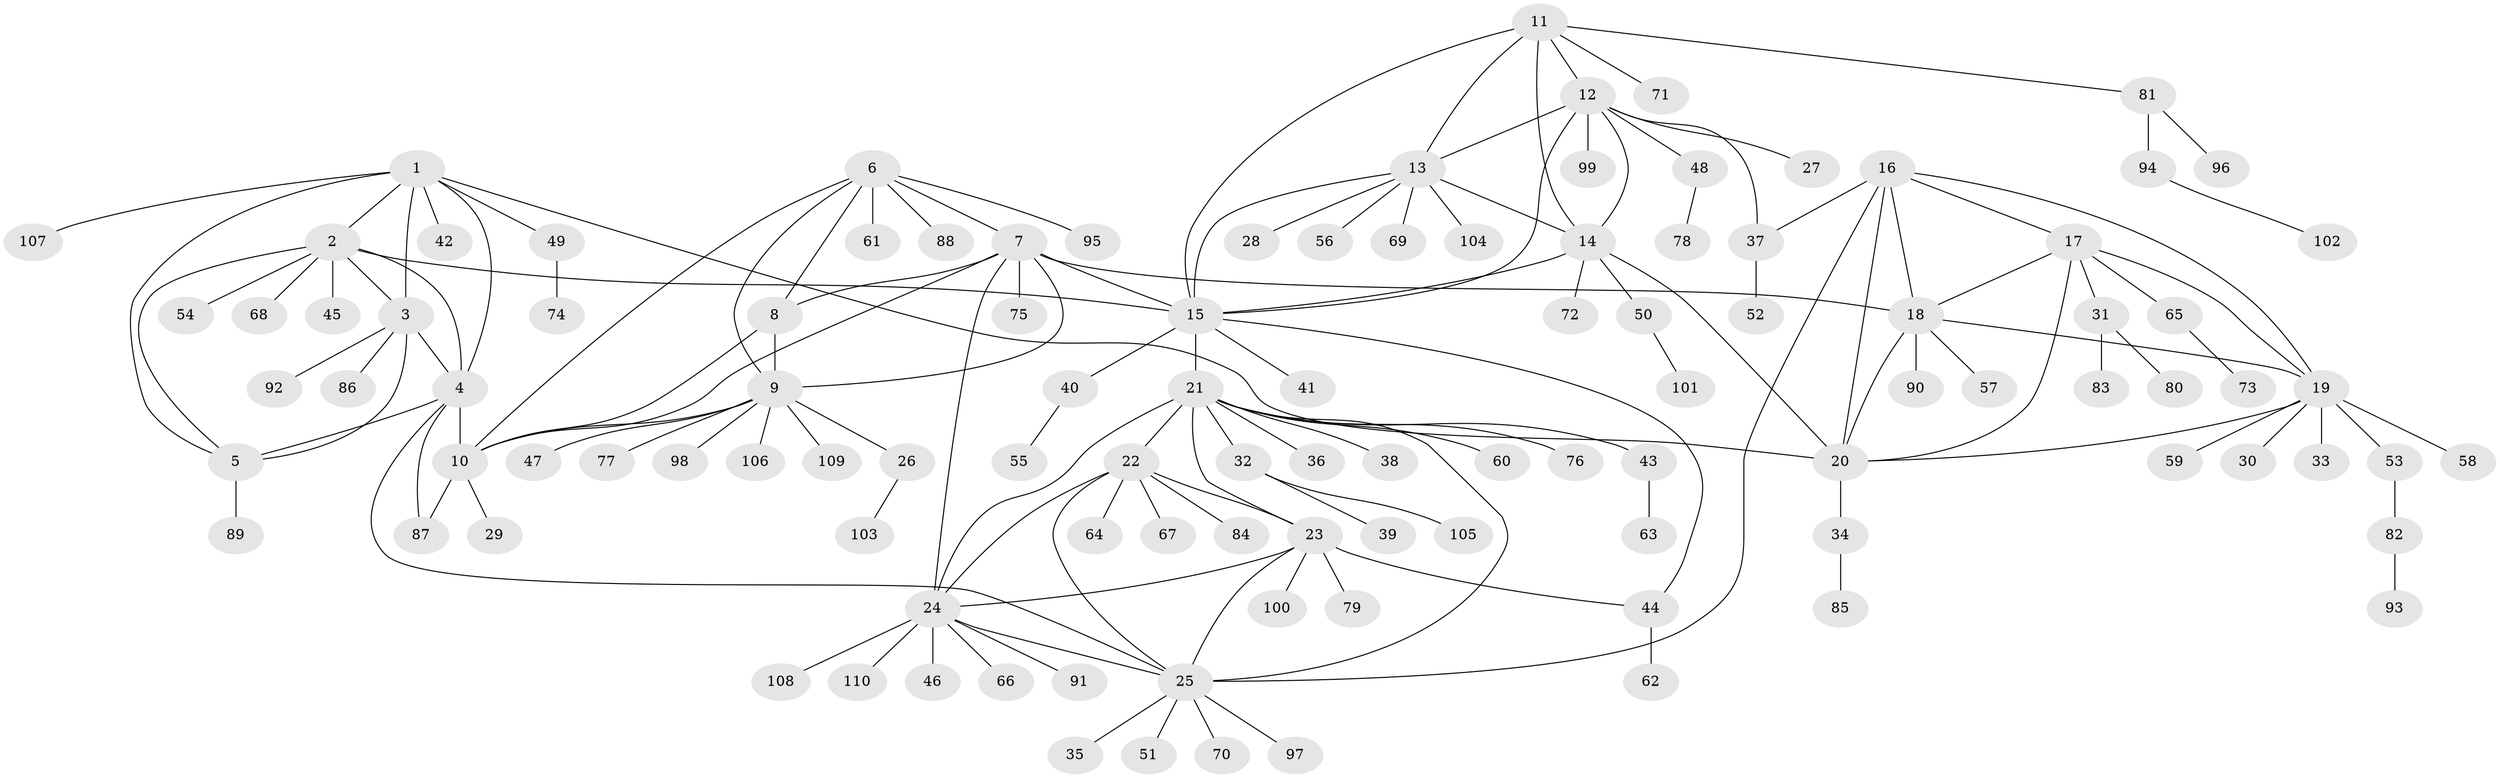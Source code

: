 // coarse degree distribution, {5: 0.05128205128205128, 8: 0.05128205128205128, 7: 0.038461538461538464, 6: 0.07692307692307693, 4: 0.01282051282051282, 3: 0.01282051282051282, 1: 0.6282051282051282, 9: 0.038461538461538464, 2: 0.08974358974358974}
// Generated by graph-tools (version 1.1) at 2025/37/03/04/25 23:37:31]
// undirected, 110 vertices, 148 edges
graph export_dot {
  node [color=gray90,style=filled];
  1;
  2;
  3;
  4;
  5;
  6;
  7;
  8;
  9;
  10;
  11;
  12;
  13;
  14;
  15;
  16;
  17;
  18;
  19;
  20;
  21;
  22;
  23;
  24;
  25;
  26;
  27;
  28;
  29;
  30;
  31;
  32;
  33;
  34;
  35;
  36;
  37;
  38;
  39;
  40;
  41;
  42;
  43;
  44;
  45;
  46;
  47;
  48;
  49;
  50;
  51;
  52;
  53;
  54;
  55;
  56;
  57;
  58;
  59;
  60;
  61;
  62;
  63;
  64;
  65;
  66;
  67;
  68;
  69;
  70;
  71;
  72;
  73;
  74;
  75;
  76;
  77;
  78;
  79;
  80;
  81;
  82;
  83;
  84;
  85;
  86;
  87;
  88;
  89;
  90;
  91;
  92;
  93;
  94;
  95;
  96;
  97;
  98;
  99;
  100;
  101;
  102;
  103;
  104;
  105;
  106;
  107;
  108;
  109;
  110;
  1 -- 2;
  1 -- 3;
  1 -- 4;
  1 -- 5;
  1 -- 20;
  1 -- 42;
  1 -- 49;
  1 -- 107;
  2 -- 3;
  2 -- 4;
  2 -- 5;
  2 -- 15;
  2 -- 45;
  2 -- 54;
  2 -- 68;
  3 -- 4;
  3 -- 5;
  3 -- 86;
  3 -- 92;
  4 -- 5;
  4 -- 10;
  4 -- 25;
  4 -- 87;
  5 -- 89;
  6 -- 7;
  6 -- 8;
  6 -- 9;
  6 -- 10;
  6 -- 61;
  6 -- 88;
  6 -- 95;
  7 -- 8;
  7 -- 9;
  7 -- 10;
  7 -- 15;
  7 -- 18;
  7 -- 24;
  7 -- 75;
  8 -- 9;
  8 -- 10;
  9 -- 10;
  9 -- 26;
  9 -- 47;
  9 -- 77;
  9 -- 98;
  9 -- 106;
  9 -- 109;
  10 -- 29;
  10 -- 87;
  11 -- 12;
  11 -- 13;
  11 -- 14;
  11 -- 15;
  11 -- 71;
  11 -- 81;
  12 -- 13;
  12 -- 14;
  12 -- 15;
  12 -- 27;
  12 -- 37;
  12 -- 48;
  12 -- 99;
  13 -- 14;
  13 -- 15;
  13 -- 28;
  13 -- 56;
  13 -- 69;
  13 -- 104;
  14 -- 15;
  14 -- 20;
  14 -- 50;
  14 -- 72;
  15 -- 21;
  15 -- 40;
  15 -- 41;
  15 -- 44;
  16 -- 17;
  16 -- 18;
  16 -- 19;
  16 -- 20;
  16 -- 25;
  16 -- 37;
  17 -- 18;
  17 -- 19;
  17 -- 20;
  17 -- 31;
  17 -- 65;
  18 -- 19;
  18 -- 20;
  18 -- 57;
  18 -- 90;
  19 -- 20;
  19 -- 30;
  19 -- 33;
  19 -- 53;
  19 -- 58;
  19 -- 59;
  20 -- 34;
  21 -- 22;
  21 -- 23;
  21 -- 24;
  21 -- 25;
  21 -- 32;
  21 -- 36;
  21 -- 38;
  21 -- 43;
  21 -- 60;
  21 -- 76;
  22 -- 23;
  22 -- 24;
  22 -- 25;
  22 -- 64;
  22 -- 67;
  22 -- 84;
  23 -- 24;
  23 -- 25;
  23 -- 44;
  23 -- 79;
  23 -- 100;
  24 -- 25;
  24 -- 46;
  24 -- 66;
  24 -- 91;
  24 -- 108;
  24 -- 110;
  25 -- 35;
  25 -- 51;
  25 -- 70;
  25 -- 97;
  26 -- 103;
  31 -- 80;
  31 -- 83;
  32 -- 39;
  32 -- 105;
  34 -- 85;
  37 -- 52;
  40 -- 55;
  43 -- 63;
  44 -- 62;
  48 -- 78;
  49 -- 74;
  50 -- 101;
  53 -- 82;
  65 -- 73;
  81 -- 94;
  81 -- 96;
  82 -- 93;
  94 -- 102;
}

